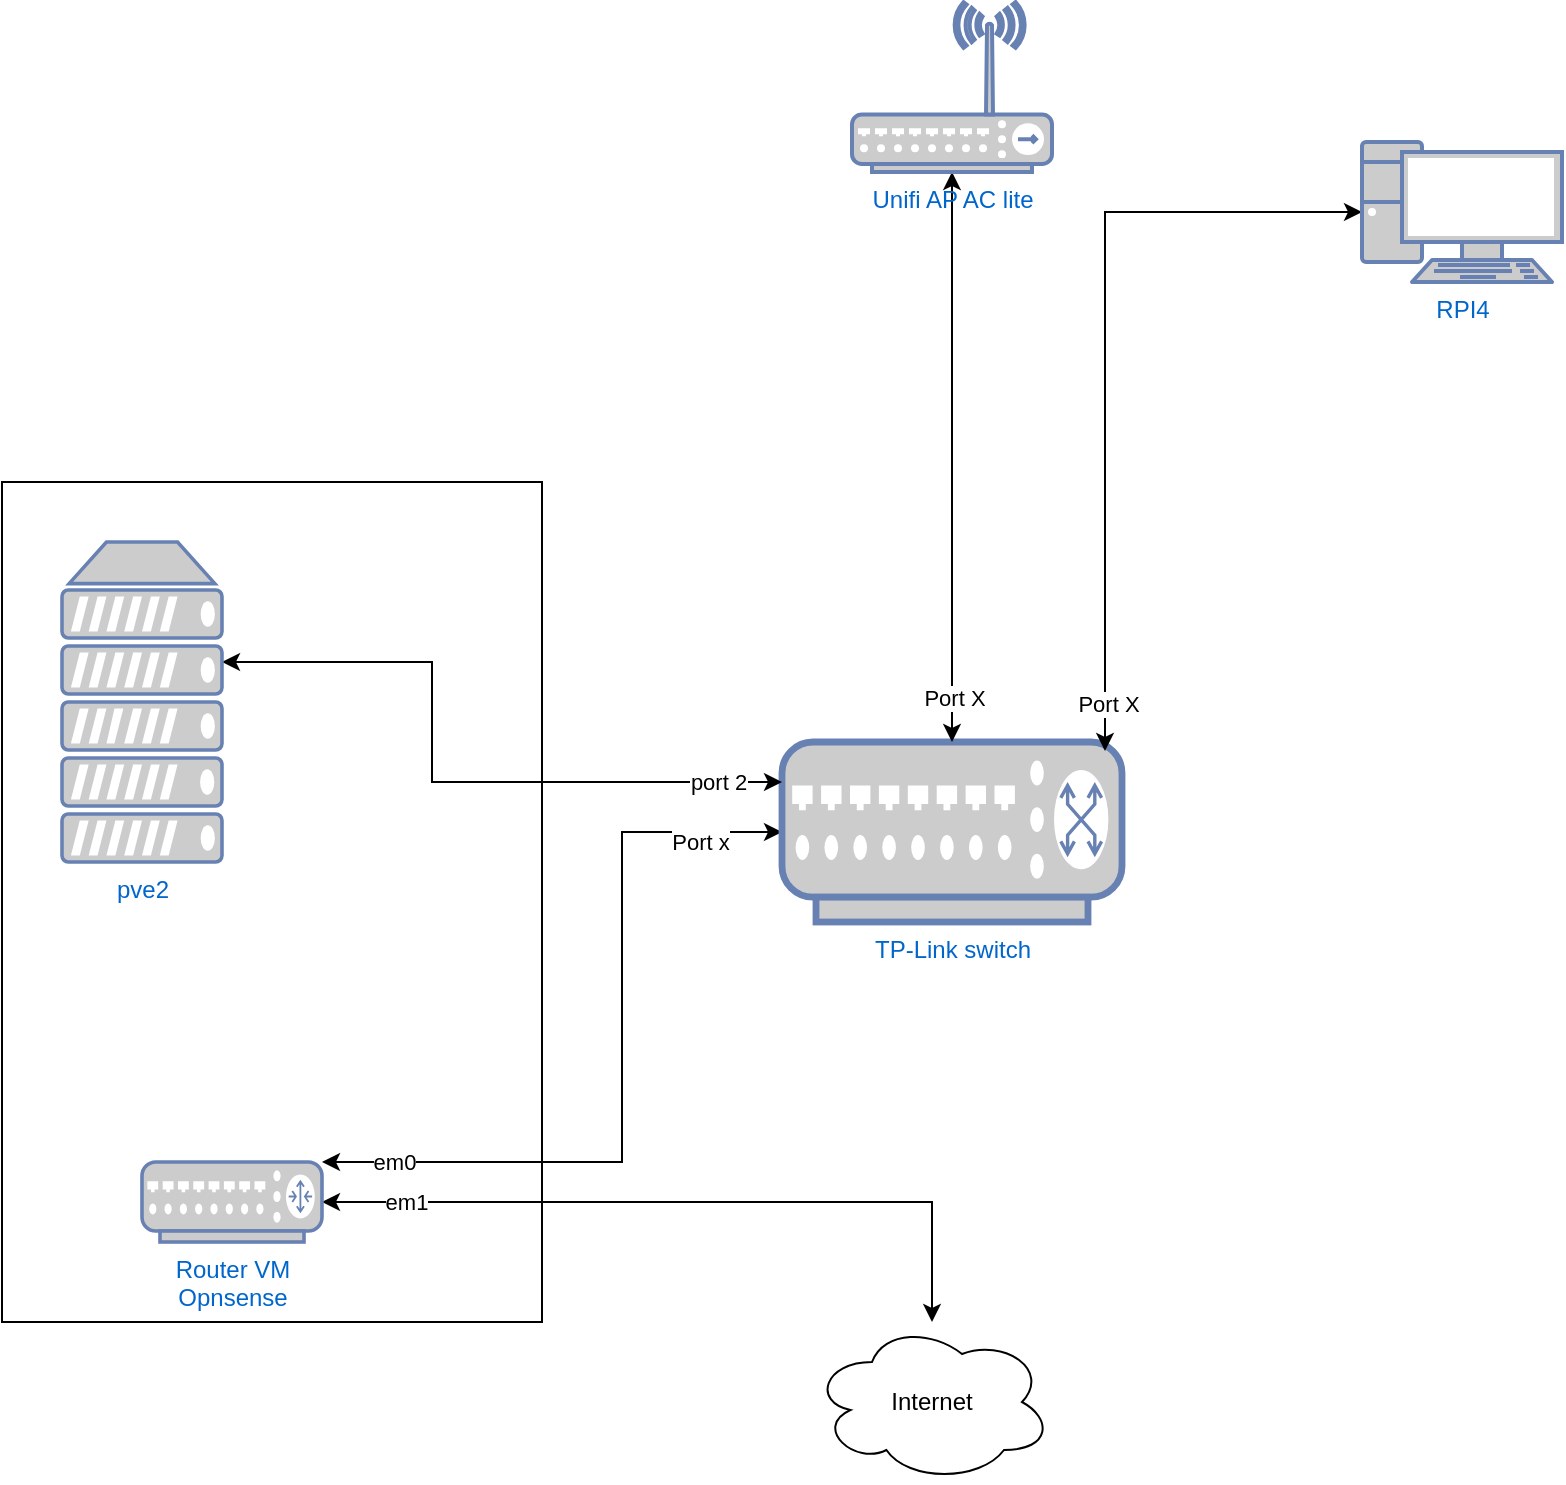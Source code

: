 <mxfile version="20.2.7" type="github">
  <diagram id="RK82QppB5NHQeaTOXXpw" name="Page-1">
    <mxGraphModel dx="1355" dy="2040" grid="1" gridSize="10" guides="1" tooltips="1" connect="1" arrows="1" fold="1" page="1" pageScale="1" pageWidth="827" pageHeight="1169" math="0" shadow="0">
      <root>
        <mxCell id="0" />
        <mxCell id="1" parent="0" />
        <mxCell id="U8t9DFMX4hppF1b_Cr_i-9" value="" style="rounded=0;whiteSpace=wrap;html=1;" vertex="1" parent="1">
          <mxGeometry y="-630" width="270" height="420" as="geometry" />
        </mxCell>
        <mxCell id="U8t9DFMX4hppF1b_Cr_i-1" style="edgeStyle=orthogonalEdgeStyle;rounded=0;orthogonalLoop=1;jettySize=auto;html=1;entryX=0;entryY=0.5;entryDx=0;entryDy=0;entryPerimeter=0;startArrow=classic;startFill=1;" edge="1" parent="1" source="U8t9DFMX4hppF1b_Cr_i-4" target="U8t9DFMX4hppF1b_Cr_i-5">
          <mxGeometry relative="1" as="geometry">
            <mxPoint x="330" y="-455" as="targetPoint" />
            <Array as="points">
              <mxPoint x="310" y="-290" />
              <mxPoint x="310" y="-455" />
            </Array>
          </mxGeometry>
        </mxCell>
        <mxCell id="U8t9DFMX4hppF1b_Cr_i-2" value="em0" style="edgeLabel;html=1;align=center;verticalAlign=middle;resizable=0;points=[];fontSize=11;" vertex="1" connectable="0" parent="U8t9DFMX4hppF1b_Cr_i-1">
          <mxGeometry x="-0.691" y="-2" relative="1" as="geometry">
            <mxPoint x="-25" y="-2" as="offset" />
          </mxGeometry>
        </mxCell>
        <mxCell id="U8t9DFMX4hppF1b_Cr_i-3" value="Port x" style="edgeLabel;html=1;align=center;verticalAlign=middle;resizable=0;points=[];" vertex="1" connectable="0" parent="U8t9DFMX4hppF1b_Cr_i-1">
          <mxGeometry x="0.859" relative="1" as="geometry">
            <mxPoint x="-13" y="5" as="offset" />
          </mxGeometry>
        </mxCell>
        <mxCell id="U8t9DFMX4hppF1b_Cr_i-17" style="edgeStyle=orthogonalEdgeStyle;rounded=0;orthogonalLoop=1;jettySize=auto;html=1;startArrow=classic;startFill=1;" edge="1" parent="1" source="U8t9DFMX4hppF1b_Cr_i-4" target="U8t9DFMX4hppF1b_Cr_i-16">
          <mxGeometry relative="1" as="geometry">
            <Array as="points">
              <mxPoint x="465" y="-270" />
            </Array>
          </mxGeometry>
        </mxCell>
        <mxCell id="U8t9DFMX4hppF1b_Cr_i-18" value="em1" style="edgeLabel;html=1;align=center;verticalAlign=middle;resizable=0;points=[];" vertex="1" connectable="0" parent="U8t9DFMX4hppF1b_Cr_i-17">
          <mxGeometry x="-0.77" relative="1" as="geometry">
            <mxPoint as="offset" />
          </mxGeometry>
        </mxCell>
        <mxCell id="U8t9DFMX4hppF1b_Cr_i-4" value="Router VM&lt;br&gt;Opnsense" style="fontColor=#0066CC;verticalAlign=top;verticalLabelPosition=bottom;labelPosition=center;align=center;html=1;outlineConnect=0;fillColor=#CCCCCC;strokeColor=#6881B3;gradientColor=none;gradientDirection=north;strokeWidth=2;shape=mxgraph.networks.router;" vertex="1" parent="1">
          <mxGeometry x="70" y="-290" width="90" height="40" as="geometry" />
        </mxCell>
        <mxCell id="U8t9DFMX4hppF1b_Cr_i-5" value="TP-Link switch" style="fontColor=#0066CC;verticalAlign=top;verticalLabelPosition=bottom;labelPosition=center;align=center;html=1;outlineConnect=0;fillColor=#CCCCCC;strokeColor=#6881B3;gradientColor=none;gradientDirection=north;strokeWidth=2;shape=mxgraph.networks.switch;" vertex="1" parent="1">
          <mxGeometry x="390" y="-500" width="170" height="90" as="geometry" />
        </mxCell>
        <mxCell id="U8t9DFMX4hppF1b_Cr_i-7" style="edgeStyle=orthogonalEdgeStyle;rounded=0;orthogonalLoop=1;jettySize=auto;html=1;startArrow=classic;startFill=1;" edge="1" parent="1" source="U8t9DFMX4hppF1b_Cr_i-6" target="U8t9DFMX4hppF1b_Cr_i-5">
          <mxGeometry relative="1" as="geometry">
            <Array as="points">
              <mxPoint x="215" y="-540" />
              <mxPoint x="215" y="-480" />
            </Array>
          </mxGeometry>
        </mxCell>
        <mxCell id="U8t9DFMX4hppF1b_Cr_i-8" value="port 2" style="edgeLabel;html=1;align=center;verticalAlign=middle;resizable=0;points=[];" vertex="1" connectable="0" parent="U8t9DFMX4hppF1b_Cr_i-7">
          <mxGeometry x="0.704" y="-2" relative="1" as="geometry">
            <mxPoint x="18" y="-2" as="offset" />
          </mxGeometry>
        </mxCell>
        <mxCell id="U8t9DFMX4hppF1b_Cr_i-6" value="pve2" style="fontColor=#0066CC;verticalAlign=top;verticalLabelPosition=bottom;labelPosition=center;align=center;html=1;outlineConnect=0;fillColor=#CCCCCC;strokeColor=#6881B3;gradientColor=none;gradientDirection=north;strokeWidth=2;shape=mxgraph.networks.server;" vertex="1" parent="1">
          <mxGeometry x="30" y="-600" width="80" height="160" as="geometry" />
        </mxCell>
        <mxCell id="U8t9DFMX4hppF1b_Cr_i-11" style="edgeStyle=orthogonalEdgeStyle;rounded=0;orthogonalLoop=1;jettySize=auto;html=1;startArrow=classic;startFill=1;" edge="1" parent="1" source="U8t9DFMX4hppF1b_Cr_i-10" target="U8t9DFMX4hppF1b_Cr_i-5">
          <mxGeometry relative="1" as="geometry" />
        </mxCell>
        <mxCell id="U8t9DFMX4hppF1b_Cr_i-12" value="Port X" style="edgeLabel;html=1;align=center;verticalAlign=middle;resizable=0;points=[];" vertex="1" connectable="0" parent="U8t9DFMX4hppF1b_Cr_i-11">
          <mxGeometry x="0.846" y="1" relative="1" as="geometry">
            <mxPoint as="offset" />
          </mxGeometry>
        </mxCell>
        <mxCell id="U8t9DFMX4hppF1b_Cr_i-10" value="Unifi AP AC lite" style="fontColor=#0066CC;verticalAlign=top;verticalLabelPosition=bottom;labelPosition=center;align=center;html=1;outlineConnect=0;fillColor=#CCCCCC;strokeColor=#6881B3;gradientColor=none;gradientDirection=north;strokeWidth=2;shape=mxgraph.networks.wireless_hub;" vertex="1" parent="1">
          <mxGeometry x="425" y="-870" width="100" height="85" as="geometry" />
        </mxCell>
        <mxCell id="U8t9DFMX4hppF1b_Cr_i-14" style="edgeStyle=orthogonalEdgeStyle;rounded=0;orthogonalLoop=1;jettySize=auto;html=1;entryX=0.95;entryY=0.05;entryDx=0;entryDy=0;entryPerimeter=0;startArrow=classic;startFill=1;" edge="1" parent="1" source="U8t9DFMX4hppF1b_Cr_i-13" target="U8t9DFMX4hppF1b_Cr_i-5">
          <mxGeometry relative="1" as="geometry" />
        </mxCell>
        <mxCell id="U8t9DFMX4hppF1b_Cr_i-15" value="Port X" style="edgeLabel;html=1;align=center;verticalAlign=middle;resizable=0;points=[];" vertex="1" connectable="0" parent="U8t9DFMX4hppF1b_Cr_i-14">
          <mxGeometry x="0.746" y="1" relative="1" as="geometry">
            <mxPoint y="27" as="offset" />
          </mxGeometry>
        </mxCell>
        <mxCell id="U8t9DFMX4hppF1b_Cr_i-13" value="RPI4" style="fontColor=#0066CC;verticalAlign=top;verticalLabelPosition=bottom;labelPosition=center;align=center;html=1;outlineConnect=0;fillColor=#CCCCCC;strokeColor=#6881B3;gradientColor=none;gradientDirection=north;strokeWidth=2;shape=mxgraph.networks.pc;" vertex="1" parent="1">
          <mxGeometry x="680" y="-800" width="100" height="70" as="geometry" />
        </mxCell>
        <mxCell id="U8t9DFMX4hppF1b_Cr_i-16" value="Internet" style="ellipse;shape=cloud;whiteSpace=wrap;html=1;" vertex="1" parent="1">
          <mxGeometry x="405" y="-210" width="120" height="80" as="geometry" />
        </mxCell>
      </root>
    </mxGraphModel>
  </diagram>
</mxfile>
